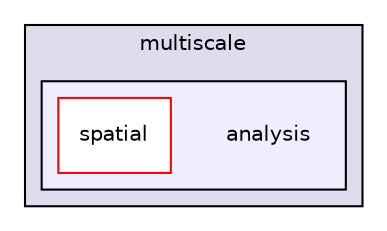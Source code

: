 digraph "include/multiscale/analysis" {
  compound=true
  node [ fontsize="10", fontname="Helvetica"];
  edge [ labelfontsize="10", labelfontname="Helvetica"];
  subgraph clusterdir_7b9db7c2b41001ca254481ac0f65af63 {
    graph [ bgcolor="#ddddee", pencolor="black", label="multiscale" fontname="Helvetica", fontsize="10", URL="dir_7b9db7c2b41001ca254481ac0f65af63.html"]
  subgraph clusterdir_617023d10e7618f3fc87fd3542a5b75d {
    graph [ bgcolor="#eeeeff", pencolor="black", label="" URL="dir_617023d10e7618f3fc87fd3542a5b75d.html"];
    dir_617023d10e7618f3fc87fd3542a5b75d [shape=plaintext label="analysis"];
    dir_525f610367b169c5221b707333271043 [shape=box label="spatial" color="red" fillcolor="white" style="filled" URL="dir_525f610367b169c5221b707333271043.html"];
  }
  }
}
